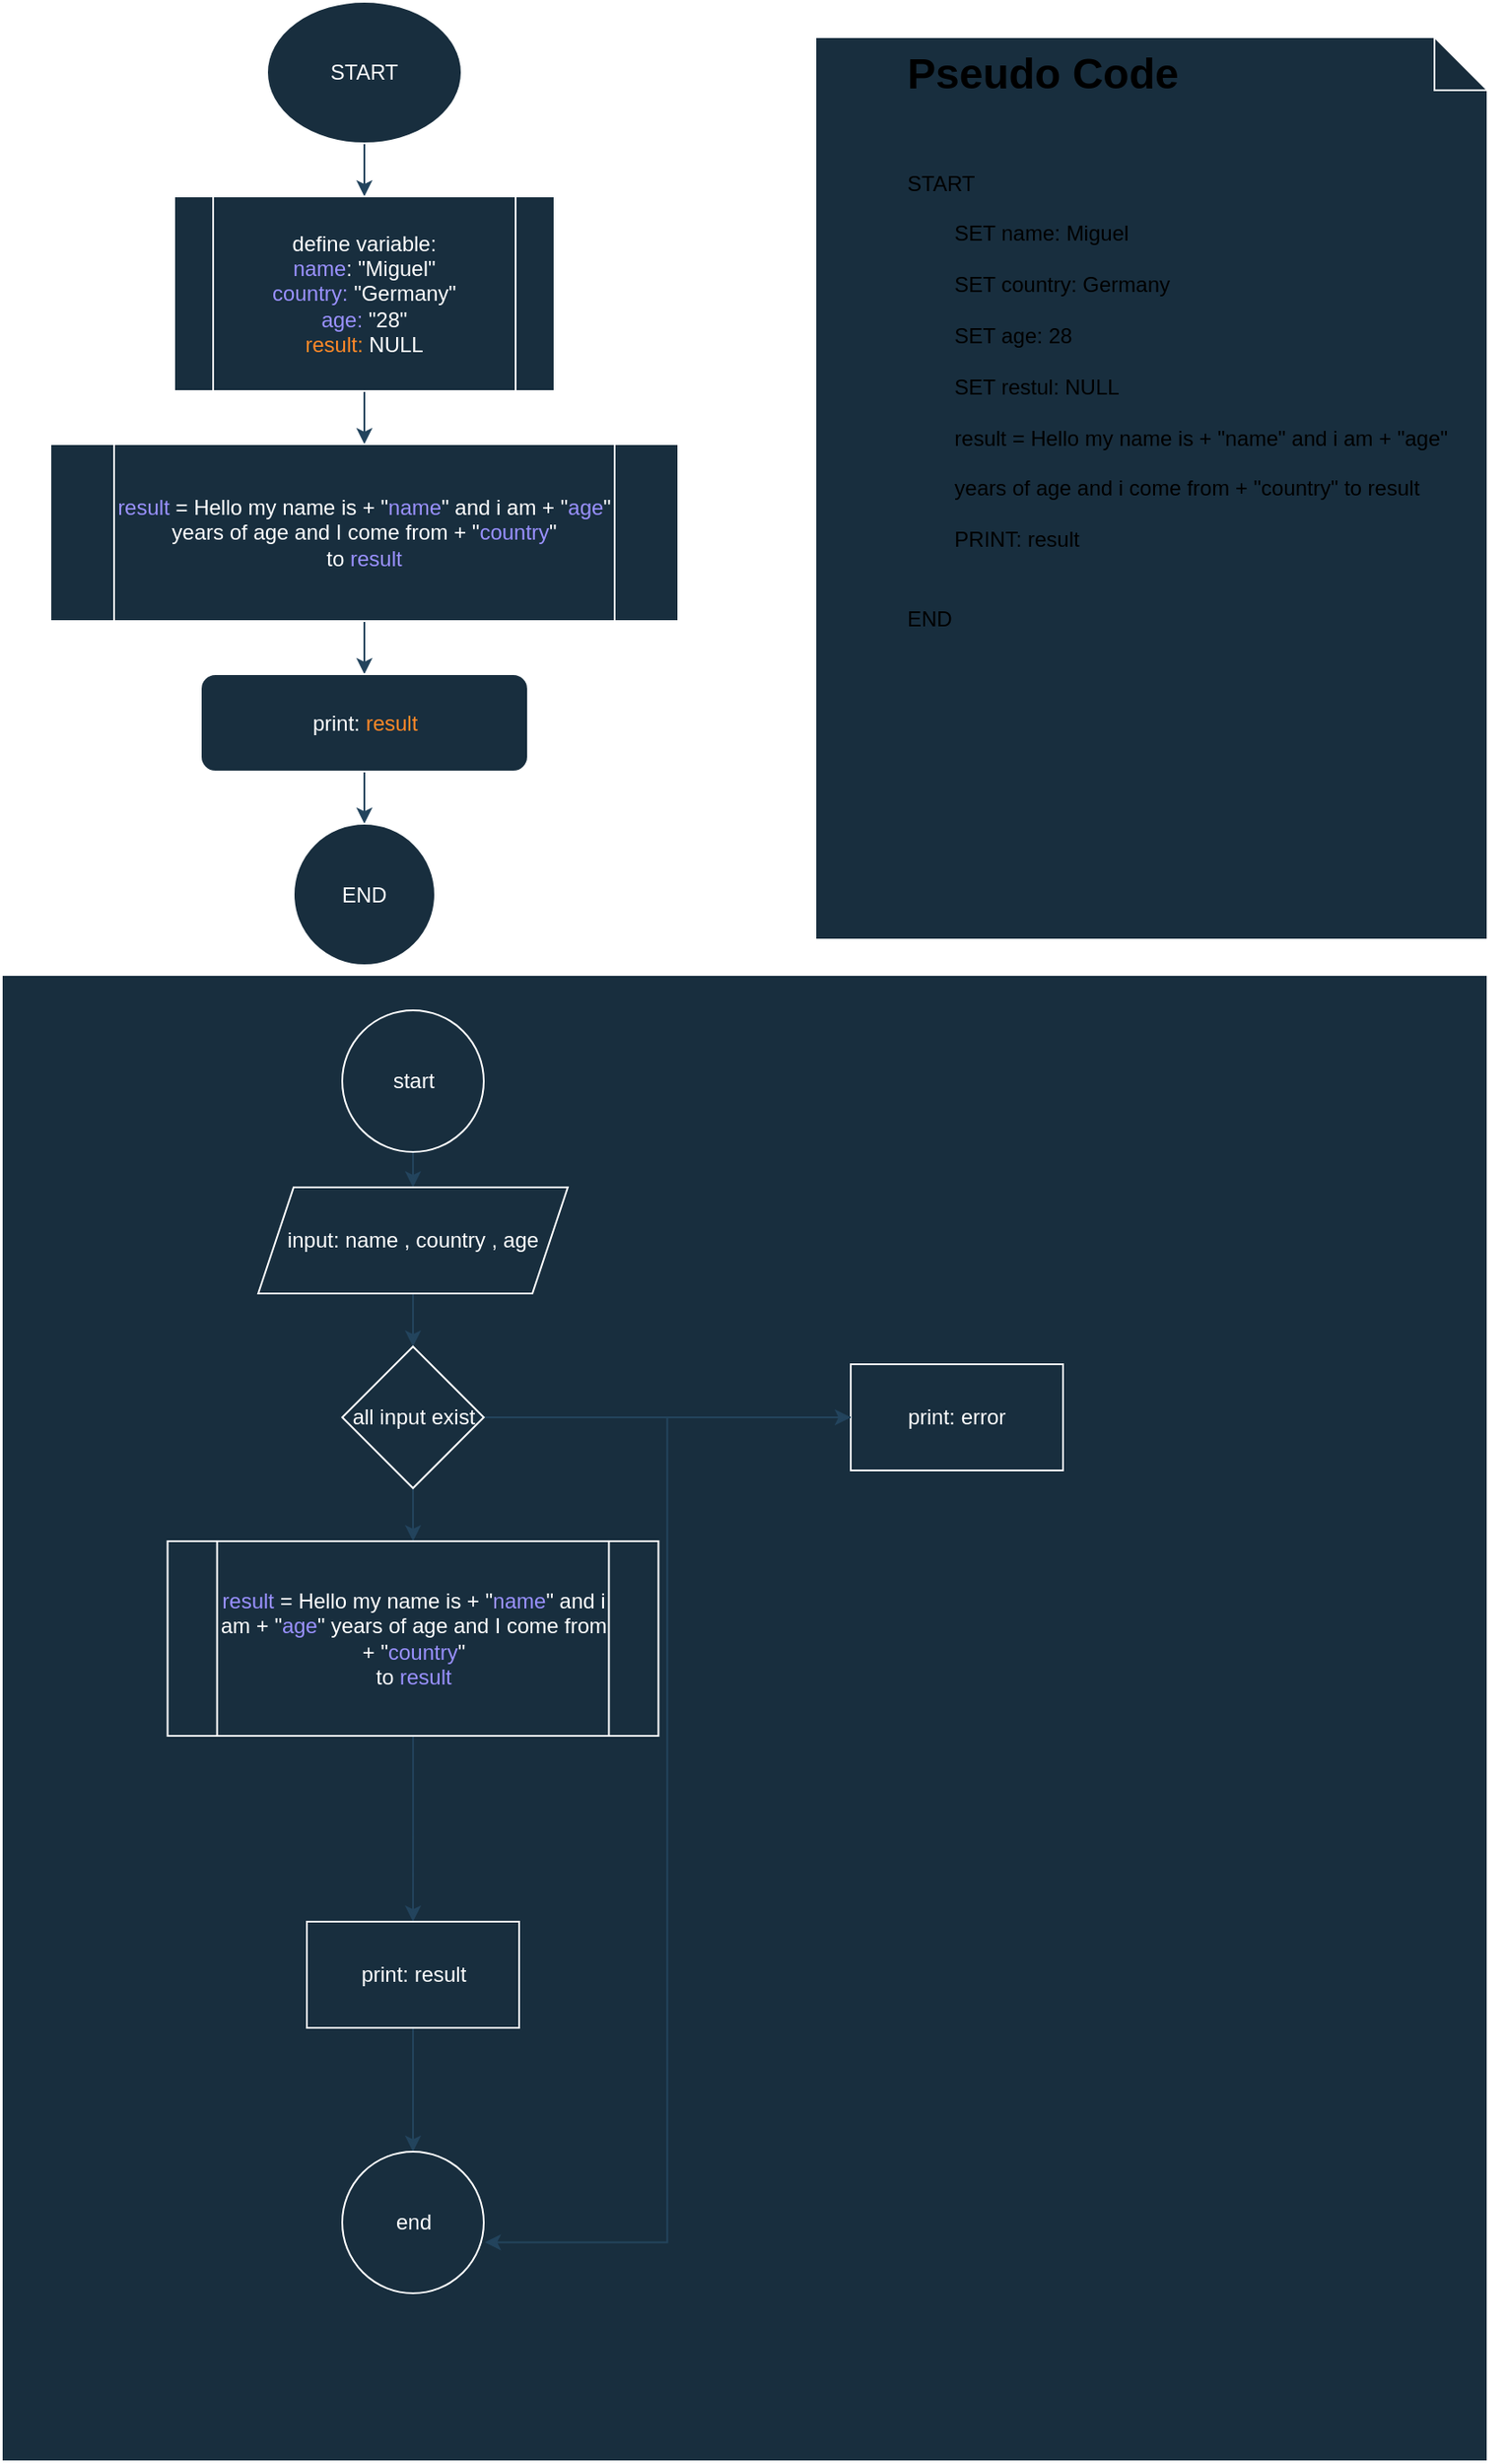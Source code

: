 <mxfile version="28.1.2">
  <diagram name="Seite-1" id="ukhP2r6JyYNh_1luY5-K">
    <mxGraphModel dx="1774" dy="989" grid="1" gridSize="10" guides="1" tooltips="1" connect="1" arrows="1" fold="1" page="1" pageScale="1" pageWidth="827" pageHeight="1169" math="0" shadow="0">
      <root>
        <mxCell id="0" />
        <mxCell id="1" parent="0" />
        <mxCell id="U2xOmNq-EAwIDYBPJiMg-15" style="edgeStyle=orthogonalEdgeStyle;rounded=0;orthogonalLoop=1;jettySize=auto;html=1;entryX=0.5;entryY=0;entryDx=0;entryDy=0;labelBackgroundColor=none;strokeColor=#23445D;fontColor=default;" edge="1" parent="1" source="U2xOmNq-EAwIDYBPJiMg-1" target="U2xOmNq-EAwIDYBPJiMg-4">
          <mxGeometry relative="1" as="geometry" />
        </mxCell>
        <mxCell id="U2xOmNq-EAwIDYBPJiMg-1" value="START" style="ellipse;whiteSpace=wrap;html=1;labelBackgroundColor=none;fillColor=#182E3E;strokeColor=#FFFFFF;fontColor=#FFFFFF;" vertex="1" parent="1">
          <mxGeometry x="290" y="40" width="110" height="80" as="geometry" />
        </mxCell>
        <mxCell id="U2xOmNq-EAwIDYBPJiMg-10" value="" style="edgeStyle=orthogonalEdgeStyle;rounded=0;orthogonalLoop=1;jettySize=auto;html=1;labelBackgroundColor=none;strokeColor=#23445D;fontColor=default;" edge="1" parent="1" source="U2xOmNq-EAwIDYBPJiMg-4" target="U2xOmNq-EAwIDYBPJiMg-9">
          <mxGeometry relative="1" as="geometry" />
        </mxCell>
        <mxCell id="U2xOmNq-EAwIDYBPJiMg-4" value="define variable:&lt;br&gt;&lt;font style=&quot;color: rgb(154, 145, 255);&quot;&gt;name&lt;/font&gt;: &quot;Miguel&quot;&lt;br&gt;&lt;font style=&quot;color: rgb(154, 145, 255);&quot;&gt;country:&lt;/font&gt; &quot;Germany&quot;&lt;br&gt;&lt;font style=&quot;color: rgb(154, 145, 255);&quot;&gt;age:&lt;/font&gt; &quot;28&quot;&lt;br&gt;&lt;font style=&quot;color: rgb(255, 137, 40);&quot;&gt;result:&lt;/font&gt; NULL" style="shape=process;whiteSpace=wrap;html=1;backgroundOutline=1;labelBackgroundColor=none;fillColor=#182E3E;strokeColor=#FFFFFF;fontColor=#FFFFFF;" vertex="1" parent="1">
          <mxGeometry x="237.5" y="150" width="215" height="110" as="geometry" />
        </mxCell>
        <mxCell id="U2xOmNq-EAwIDYBPJiMg-12" value="" style="edgeStyle=orthogonalEdgeStyle;rounded=0;orthogonalLoop=1;jettySize=auto;html=1;labelBackgroundColor=none;strokeColor=#23445D;fontColor=default;" edge="1" parent="1" source="U2xOmNq-EAwIDYBPJiMg-9" target="U2xOmNq-EAwIDYBPJiMg-11">
          <mxGeometry relative="1" as="geometry" />
        </mxCell>
        <mxCell id="U2xOmNq-EAwIDYBPJiMg-9" value="&lt;font style=&quot;color: rgb(154, 145, 255);&quot;&gt;result&lt;/font&gt; = Hello my name is + &quot;&lt;font style=&quot;color: rgb(154, 145, 255);&quot;&gt;name&lt;/font&gt;&quot; and i am + &quot;&lt;font style=&quot;color: rgb(154, 145, 255);&quot;&gt;age&lt;/font&gt;&quot; years of age and I come from + &quot;&lt;font style=&quot;color: rgb(154, 145, 255);&quot;&gt;country&lt;/font&gt;&quot;&lt;br&gt;to &lt;font style=&quot;color: rgb(154, 145, 255);&quot;&gt;result&lt;/font&gt;" style="shape=process;whiteSpace=wrap;html=1;backgroundOutline=1;labelBackgroundColor=none;fillColor=#182E3E;strokeColor=#FFFFFF;fontColor=#FFFFFF;" vertex="1" parent="1">
          <mxGeometry x="167.5" y="290" width="355" height="100" as="geometry" />
        </mxCell>
        <mxCell id="U2xOmNq-EAwIDYBPJiMg-14" value="" style="edgeStyle=orthogonalEdgeStyle;rounded=0;orthogonalLoop=1;jettySize=auto;html=1;labelBackgroundColor=none;strokeColor=#23445D;fontColor=default;" edge="1" parent="1" source="U2xOmNq-EAwIDYBPJiMg-11" target="U2xOmNq-EAwIDYBPJiMg-13">
          <mxGeometry relative="1" as="geometry" />
        </mxCell>
        <mxCell id="U2xOmNq-EAwIDYBPJiMg-11" value="print: &lt;font style=&quot;color: rgb(255, 137, 40);&quot;&gt;result&lt;/font&gt;" style="rounded=1;whiteSpace=wrap;html=1;labelBackgroundColor=none;fillColor=#182E3E;strokeColor=#FFFFFF;fontColor=#FFFFFF;" vertex="1" parent="1">
          <mxGeometry x="252.5" y="420" width="185" height="55" as="geometry" />
        </mxCell>
        <mxCell id="U2xOmNq-EAwIDYBPJiMg-13" value="END" style="ellipse;whiteSpace=wrap;html=1;rounded=1;labelBackgroundColor=none;fillColor=#182E3E;strokeColor=#FFFFFF;fontColor=#FFFFFF;" vertex="1" parent="1">
          <mxGeometry x="305" y="504.5" width="80" height="80" as="geometry" />
        </mxCell>
        <mxCell id="U2xOmNq-EAwIDYBPJiMg-16" value="" style="whiteSpace=wrap;html=1;aspect=fixed;labelBackgroundColor=none;fillColor=#182E3E;strokeColor=#FFFFFF;fontColor=#FFFFFF;" vertex="1" parent="1">
          <mxGeometry x="140" y="590" width="840" height="840" as="geometry" />
        </mxCell>
        <mxCell id="U2xOmNq-EAwIDYBPJiMg-19" style="edgeStyle=orthogonalEdgeStyle;rounded=0;orthogonalLoop=1;jettySize=auto;html=1;exitX=0.5;exitY=1;exitDx=0;exitDy=0;entryX=0.5;entryY=0;entryDx=0;entryDy=0;labelBackgroundColor=none;strokeColor=#23445D;fontColor=default;" edge="1" parent="1" source="U2xOmNq-EAwIDYBPJiMg-17" target="U2xOmNq-EAwIDYBPJiMg-18">
          <mxGeometry relative="1" as="geometry" />
        </mxCell>
        <mxCell id="U2xOmNq-EAwIDYBPJiMg-17" value="start" style="ellipse;whiteSpace=wrap;html=1;aspect=fixed;labelBackgroundColor=none;fillColor=#182E3E;strokeColor=#FFFFFF;fontColor=#FFFFFF;" vertex="1" parent="1">
          <mxGeometry x="332.5" y="610" width="80" height="80" as="geometry" />
        </mxCell>
        <mxCell id="U2xOmNq-EAwIDYBPJiMg-21" value="" style="edgeStyle=orthogonalEdgeStyle;rounded=0;orthogonalLoop=1;jettySize=auto;html=1;labelBackgroundColor=none;strokeColor=#23445D;fontColor=default;" edge="1" parent="1" source="U2xOmNq-EAwIDYBPJiMg-18" target="U2xOmNq-EAwIDYBPJiMg-20">
          <mxGeometry relative="1" as="geometry" />
        </mxCell>
        <mxCell id="U2xOmNq-EAwIDYBPJiMg-18" value="input: name , country , age" style="shape=parallelogram;perimeter=parallelogramPerimeter;whiteSpace=wrap;html=1;fixedSize=1;labelBackgroundColor=none;fillColor=#182E3E;strokeColor=#FFFFFF;fontColor=#FFFFFF;" vertex="1" parent="1">
          <mxGeometry x="285" y="710" width="175" height="60" as="geometry" />
        </mxCell>
        <mxCell id="U2xOmNq-EAwIDYBPJiMg-23" value="" style="edgeStyle=orthogonalEdgeStyle;rounded=0;orthogonalLoop=1;jettySize=auto;html=1;labelBackgroundColor=none;strokeColor=#23445D;fontColor=default;" edge="1" parent="1" source="U2xOmNq-EAwIDYBPJiMg-20" target="U2xOmNq-EAwIDYBPJiMg-22">
          <mxGeometry relative="1" as="geometry" />
        </mxCell>
        <mxCell id="U2xOmNq-EAwIDYBPJiMg-37" value="" style="edgeStyle=orthogonalEdgeStyle;rounded=0;orthogonalLoop=1;jettySize=auto;html=1;labelBackgroundColor=none;strokeColor=#23445D;fontColor=default;" edge="1" parent="1" source="U2xOmNq-EAwIDYBPJiMg-20" target="U2xOmNq-EAwIDYBPJiMg-36">
          <mxGeometry relative="1" as="geometry" />
        </mxCell>
        <mxCell id="U2xOmNq-EAwIDYBPJiMg-20" value="all input exist" style="rhombus;whiteSpace=wrap;html=1;labelBackgroundColor=none;fillColor=#182E3E;strokeColor=#FFFFFF;fontColor=#FFFFFF;" vertex="1" parent="1">
          <mxGeometry x="332.5" y="800" width="80" height="80" as="geometry" />
        </mxCell>
        <mxCell id="U2xOmNq-EAwIDYBPJiMg-25" value="" style="edgeStyle=orthogonalEdgeStyle;rounded=0;orthogonalLoop=1;jettySize=auto;html=1;labelBackgroundColor=none;strokeColor=#23445D;fontColor=default;" edge="1" parent="1" source="U2xOmNq-EAwIDYBPJiMg-22" target="U2xOmNq-EAwIDYBPJiMg-24">
          <mxGeometry relative="1" as="geometry" />
        </mxCell>
        <mxCell id="U2xOmNq-EAwIDYBPJiMg-22" value="&lt;font style=&quot;color: rgb(154, 145, 255);&quot;&gt;result&lt;/font&gt;&amp;nbsp;= Hello my name is + &quot;&lt;font style=&quot;color: rgb(154, 145, 255);&quot;&gt;name&lt;/font&gt;&quot; and i am + &quot;&lt;font style=&quot;color: rgb(154, 145, 255);&quot;&gt;age&lt;/font&gt;&quot; years of age and I come from + &quot;&lt;font style=&quot;color: rgb(154, 145, 255);&quot;&gt;country&lt;/font&gt;&quot;&lt;br&gt;to&amp;nbsp;&lt;font style=&quot;color: rgb(154, 145, 255);&quot;&gt;result&lt;/font&gt;" style="shape=process;whiteSpace=wrap;html=1;backgroundOutline=1;labelBackgroundColor=none;fillColor=#182E3E;strokeColor=#FFFFFF;fontColor=#FFFFFF;" vertex="1" parent="1">
          <mxGeometry x="233.75" y="910" width="277.5" height="110" as="geometry" />
        </mxCell>
        <mxCell id="U2xOmNq-EAwIDYBPJiMg-27" value="" style="edgeStyle=orthogonalEdgeStyle;rounded=0;orthogonalLoop=1;jettySize=auto;html=1;labelBackgroundColor=none;strokeColor=#23445D;fontColor=default;" edge="1" parent="1" source="U2xOmNq-EAwIDYBPJiMg-24" target="U2xOmNq-EAwIDYBPJiMg-26">
          <mxGeometry relative="1" as="geometry" />
        </mxCell>
        <mxCell id="U2xOmNq-EAwIDYBPJiMg-24" value="print: result" style="whiteSpace=wrap;html=1;labelBackgroundColor=none;fillColor=#182E3E;strokeColor=#FFFFFF;fontColor=#FFFFFF;" vertex="1" parent="1">
          <mxGeometry x="312.5" y="1125" width="120" height="60" as="geometry" />
        </mxCell>
        <mxCell id="U2xOmNq-EAwIDYBPJiMg-26" value="end" style="ellipse;whiteSpace=wrap;html=1;labelBackgroundColor=none;fillColor=#182E3E;strokeColor=#FFFFFF;fontColor=#FFFFFF;" vertex="1" parent="1">
          <mxGeometry x="332.5" y="1255" width="80" height="80" as="geometry" />
        </mxCell>
        <mxCell id="U2xOmNq-EAwIDYBPJiMg-36" value="print: error" style="whiteSpace=wrap;html=1;labelBackgroundColor=none;fillColor=#182E3E;strokeColor=#FFFFFF;fontColor=#FFFFFF;" vertex="1" parent="1">
          <mxGeometry x="620" y="810" width="120" height="60" as="geometry" />
        </mxCell>
        <mxCell id="U2xOmNq-EAwIDYBPJiMg-38" style="edgeStyle=orthogonalEdgeStyle;rounded=0;orthogonalLoop=1;jettySize=auto;html=1;entryX=1.008;entryY=0.64;entryDx=0;entryDy=0;entryPerimeter=0;labelBackgroundColor=none;strokeColor=#23445D;fontColor=default;" edge="1" parent="1" source="U2xOmNq-EAwIDYBPJiMg-36" target="U2xOmNq-EAwIDYBPJiMg-26">
          <mxGeometry relative="1" as="geometry" />
        </mxCell>
        <mxCell id="U2xOmNq-EAwIDYBPJiMg-39" value="" style="shape=note;whiteSpace=wrap;html=1;backgroundOutline=1;darkOpacity=0.05;labelBackgroundColor=none;fillColor=#182E3E;strokeColor=#FFFFFF;fontColor=#FFFFFF;" vertex="1" parent="1">
          <mxGeometry x="600" y="60" width="380" height="510" as="geometry" />
        </mxCell>
        <mxCell id="U2xOmNq-EAwIDYBPJiMg-40" value="&lt;h1 style=&quot;margin-top: 0px;&quot;&gt;&lt;span style=&quot;background-color: transparent; color: light-dark(rgb(0, 0, 0), rgb(255, 255, 255));&quot;&gt;Pseudo Code&lt;br&gt;&lt;/span&gt;&lt;span style=&quot;background-color: transparent; color: light-dark(rgb(0, 0, 0), rgb(255, 255, 255)); font-size: 12px; font-weight: normal;&quot;&gt;&lt;br&gt;START&lt;br&gt;&lt;/span&gt;&lt;span style=&quot;background-color: transparent; color: light-dark(rgb(0, 0, 0), rgb(255, 255, 255)); font-size: 12px; font-weight: normal;&quot;&gt;&lt;span style=&quot;white-space: pre;&quot;&gt;&#x9;&lt;/span&gt;SET name: Miguel&lt;br&gt;&lt;span style=&quot;white-space: pre;&quot;&gt;&#x9;&lt;/span&gt;SET country: Germany&lt;br&gt;&lt;span style=&quot;white-space: pre;&quot;&gt;&#x9;&lt;/span&gt;SET age: 28&lt;br&gt;&lt;span style=&quot;white-space: pre;&quot;&gt;&#x9;&lt;/span&gt;SET restul: NULL&lt;br&gt;&lt;/span&gt;&lt;span style=&quot;background-color: transparent; color: light-dark(rgb(0, 0, 0), rgb(255, 255, 255)); font-size: 12px; font-weight: normal;&quot;&gt;&lt;span style=&quot;white-space: pre;&quot;&gt;&#x9;&lt;/span&gt;result = Hello my name is + &quot;name&quot; and i am + &quot;age&quot; &lt;/span&gt;&lt;span style=&quot;background-color: transparent; color: light-dark(rgb(0, 0, 0), rgb(255, 255, 255)); font-size: 12px; font-weight: normal; white-space: pre;&quot;&gt;&#x9;&lt;/span&gt;&lt;span style=&quot;background-color: transparent; color: light-dark(rgb(0, 0, 0), rgb(255, 255, 255)); font-size: 12px; font-weight: normal;&quot;&gt;years of age and i come from + &quot;country&quot; to result&lt;br&gt;&lt;/span&gt;&lt;span style=&quot;background-color: transparent; color: light-dark(rgb(0, 0, 0), rgb(255, 255, 255)); font-size: 12px; font-weight: normal;&quot;&gt;&lt;span style=&quot;white-space: pre;&quot;&gt;&#x9;&lt;/span&gt;PRINT: result&lt;/span&gt;&lt;/h1&gt;&lt;h1 style=&quot;margin-top: 0px;&quot;&gt;&lt;span style=&quot;background-color: transparent; color: light-dark(rgb(0, 0, 0), rgb(255, 255, 255)); font-size: 12px; font-weight: normal;&quot;&gt;END&lt;br&gt;&lt;br&gt;&lt;/span&gt;&lt;/h1&gt;" style="text;html=1;whiteSpace=wrap;overflow=hidden;rounded=0;labelBackgroundColor=none;fontColor=#FFFFFF;" vertex="1" parent="1">
          <mxGeometry x="650" y="60" width="340" height="420" as="geometry" />
        </mxCell>
      </root>
    </mxGraphModel>
  </diagram>
</mxfile>
